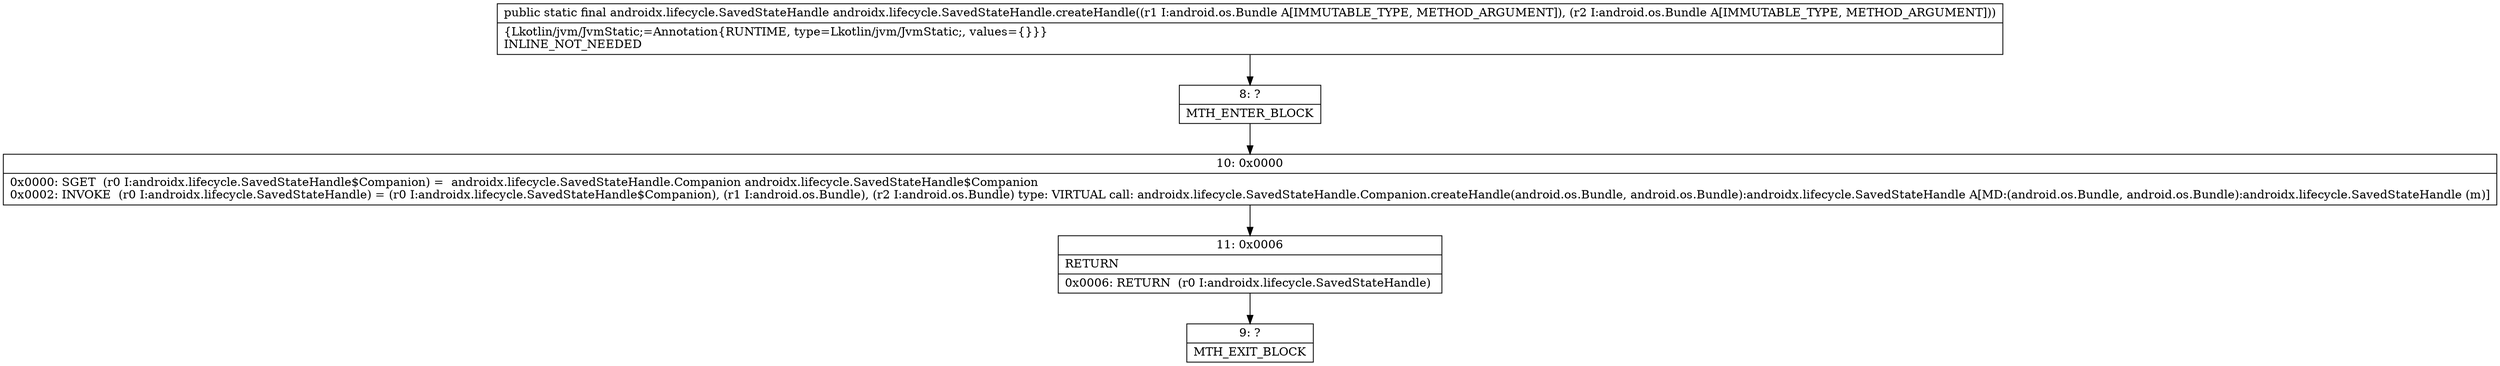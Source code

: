 digraph "CFG forandroidx.lifecycle.SavedStateHandle.createHandle(Landroid\/os\/Bundle;Landroid\/os\/Bundle;)Landroidx\/lifecycle\/SavedStateHandle;" {
Node_8 [shape=record,label="{8\:\ ?|MTH_ENTER_BLOCK\l}"];
Node_10 [shape=record,label="{10\:\ 0x0000|0x0000: SGET  (r0 I:androidx.lifecycle.SavedStateHandle$Companion) =  androidx.lifecycle.SavedStateHandle.Companion androidx.lifecycle.SavedStateHandle$Companion \l0x0002: INVOKE  (r0 I:androidx.lifecycle.SavedStateHandle) = (r0 I:androidx.lifecycle.SavedStateHandle$Companion), (r1 I:android.os.Bundle), (r2 I:android.os.Bundle) type: VIRTUAL call: androidx.lifecycle.SavedStateHandle.Companion.createHandle(android.os.Bundle, android.os.Bundle):androidx.lifecycle.SavedStateHandle A[MD:(android.os.Bundle, android.os.Bundle):androidx.lifecycle.SavedStateHandle (m)]\l}"];
Node_11 [shape=record,label="{11\:\ 0x0006|RETURN\l|0x0006: RETURN  (r0 I:androidx.lifecycle.SavedStateHandle) \l}"];
Node_9 [shape=record,label="{9\:\ ?|MTH_EXIT_BLOCK\l}"];
MethodNode[shape=record,label="{public static final androidx.lifecycle.SavedStateHandle androidx.lifecycle.SavedStateHandle.createHandle((r1 I:android.os.Bundle A[IMMUTABLE_TYPE, METHOD_ARGUMENT]), (r2 I:android.os.Bundle A[IMMUTABLE_TYPE, METHOD_ARGUMENT]))  | \{Lkotlin\/jvm\/JvmStatic;=Annotation\{RUNTIME, type=Lkotlin\/jvm\/JvmStatic;, values=\{\}\}\}\lINLINE_NOT_NEEDED\l}"];
MethodNode -> Node_8;Node_8 -> Node_10;
Node_10 -> Node_11;
Node_11 -> Node_9;
}

